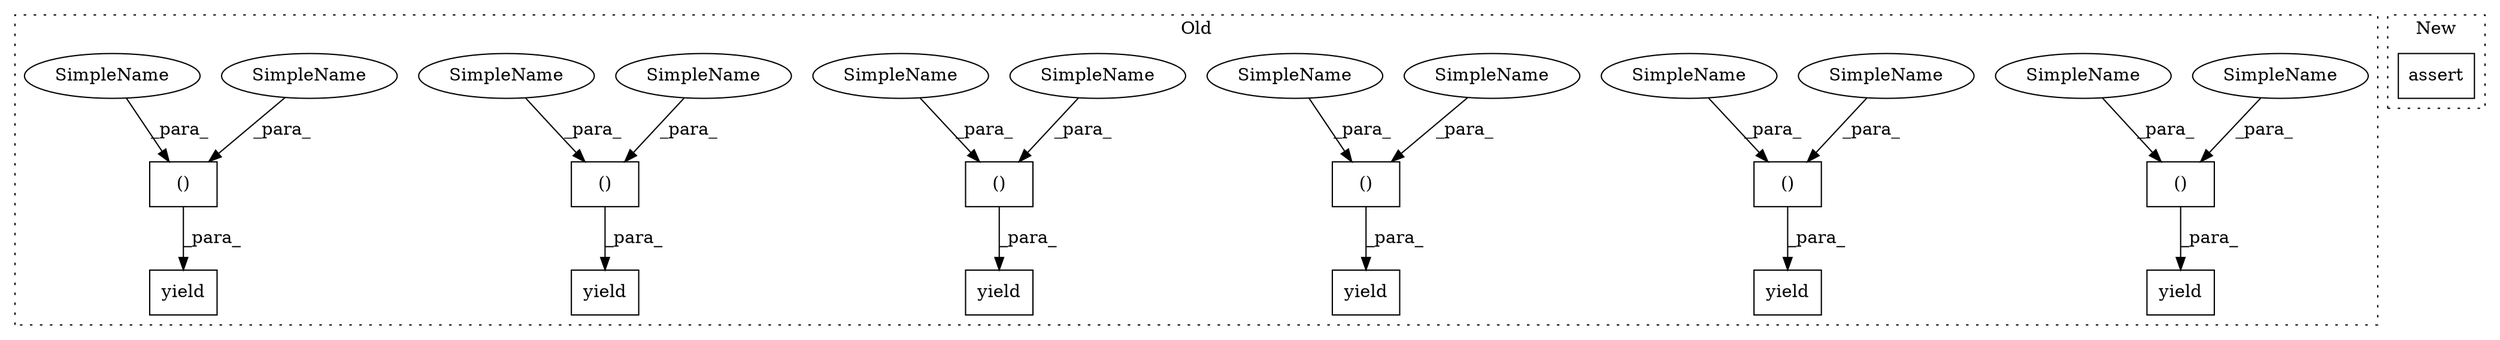 digraph G {
subgraph cluster0 {
1 [label="yield" a="112" s="7686" l="12" shape="box"];
3 [label="()" a="106" s="7698" l="71" shape="box"];
4 [label="()" a="106" s="7788" l="71" shape="box"];
5 [label="yield" a="112" s="7776" l="12" shape="box"];
6 [label="()" a="106" s="7204" l="71" shape="box"];
7 [label="yield" a="112" s="7192" l="12" shape="box"];
8 [label="()" a="106" s="7114" l="71" shape="box"];
9 [label="yield" a="112" s="7102" l="12" shape="box"];
10 [label="()" a="106" s="7412" l="71" shape="box"];
11 [label="yield" a="112" s="7400" l="12" shape="box"];
12 [label="()" a="106" s="7502" l="71" shape="box"];
13 [label="yield" a="112" s="7490" l="12" shape="box"];
14 [label="SimpleName" a="42" s="7756" l="13" shape="ellipse"];
15 [label="SimpleName" a="42" s="7470" l="13" shape="ellipse"];
16 [label="SimpleName" a="42" s="7172" l="13" shape="ellipse"];
17 [label="SimpleName" a="42" s="7114" l="25" shape="ellipse"];
18 [label="SimpleName" a="42" s="7788" l="25" shape="ellipse"];
19 [label="SimpleName" a="42" s="7698" l="25" shape="ellipse"];
20 [label="SimpleName" a="42" s="7412" l="25" shape="ellipse"];
21 [label="SimpleName" a="42" s="7204" l="25" shape="ellipse"];
22 [label="SimpleName" a="42" s="7502" l="25" shape="ellipse"];
23 [label="SimpleName" a="42" s="7846" l="13" shape="ellipse"];
24 [label="SimpleName" a="42" s="7262" l="13" shape="ellipse"];
25 [label="SimpleName" a="42" s="7560" l="13" shape="ellipse"];
label = "Old";
style="dotted";
}
subgraph cluster1 {
2 [label="assert" a="32" s="6189,6236" l="26,1" shape="box"];
label = "New";
style="dotted";
}
3 -> 1 [label="_para_"];
4 -> 5 [label="_para_"];
6 -> 7 [label="_para_"];
8 -> 9 [label="_para_"];
10 -> 11 [label="_para_"];
12 -> 13 [label="_para_"];
14 -> 3 [label="_para_"];
15 -> 10 [label="_para_"];
16 -> 8 [label="_para_"];
17 -> 8 [label="_para_"];
18 -> 4 [label="_para_"];
19 -> 3 [label="_para_"];
20 -> 10 [label="_para_"];
21 -> 6 [label="_para_"];
22 -> 12 [label="_para_"];
23 -> 4 [label="_para_"];
24 -> 6 [label="_para_"];
25 -> 12 [label="_para_"];
}